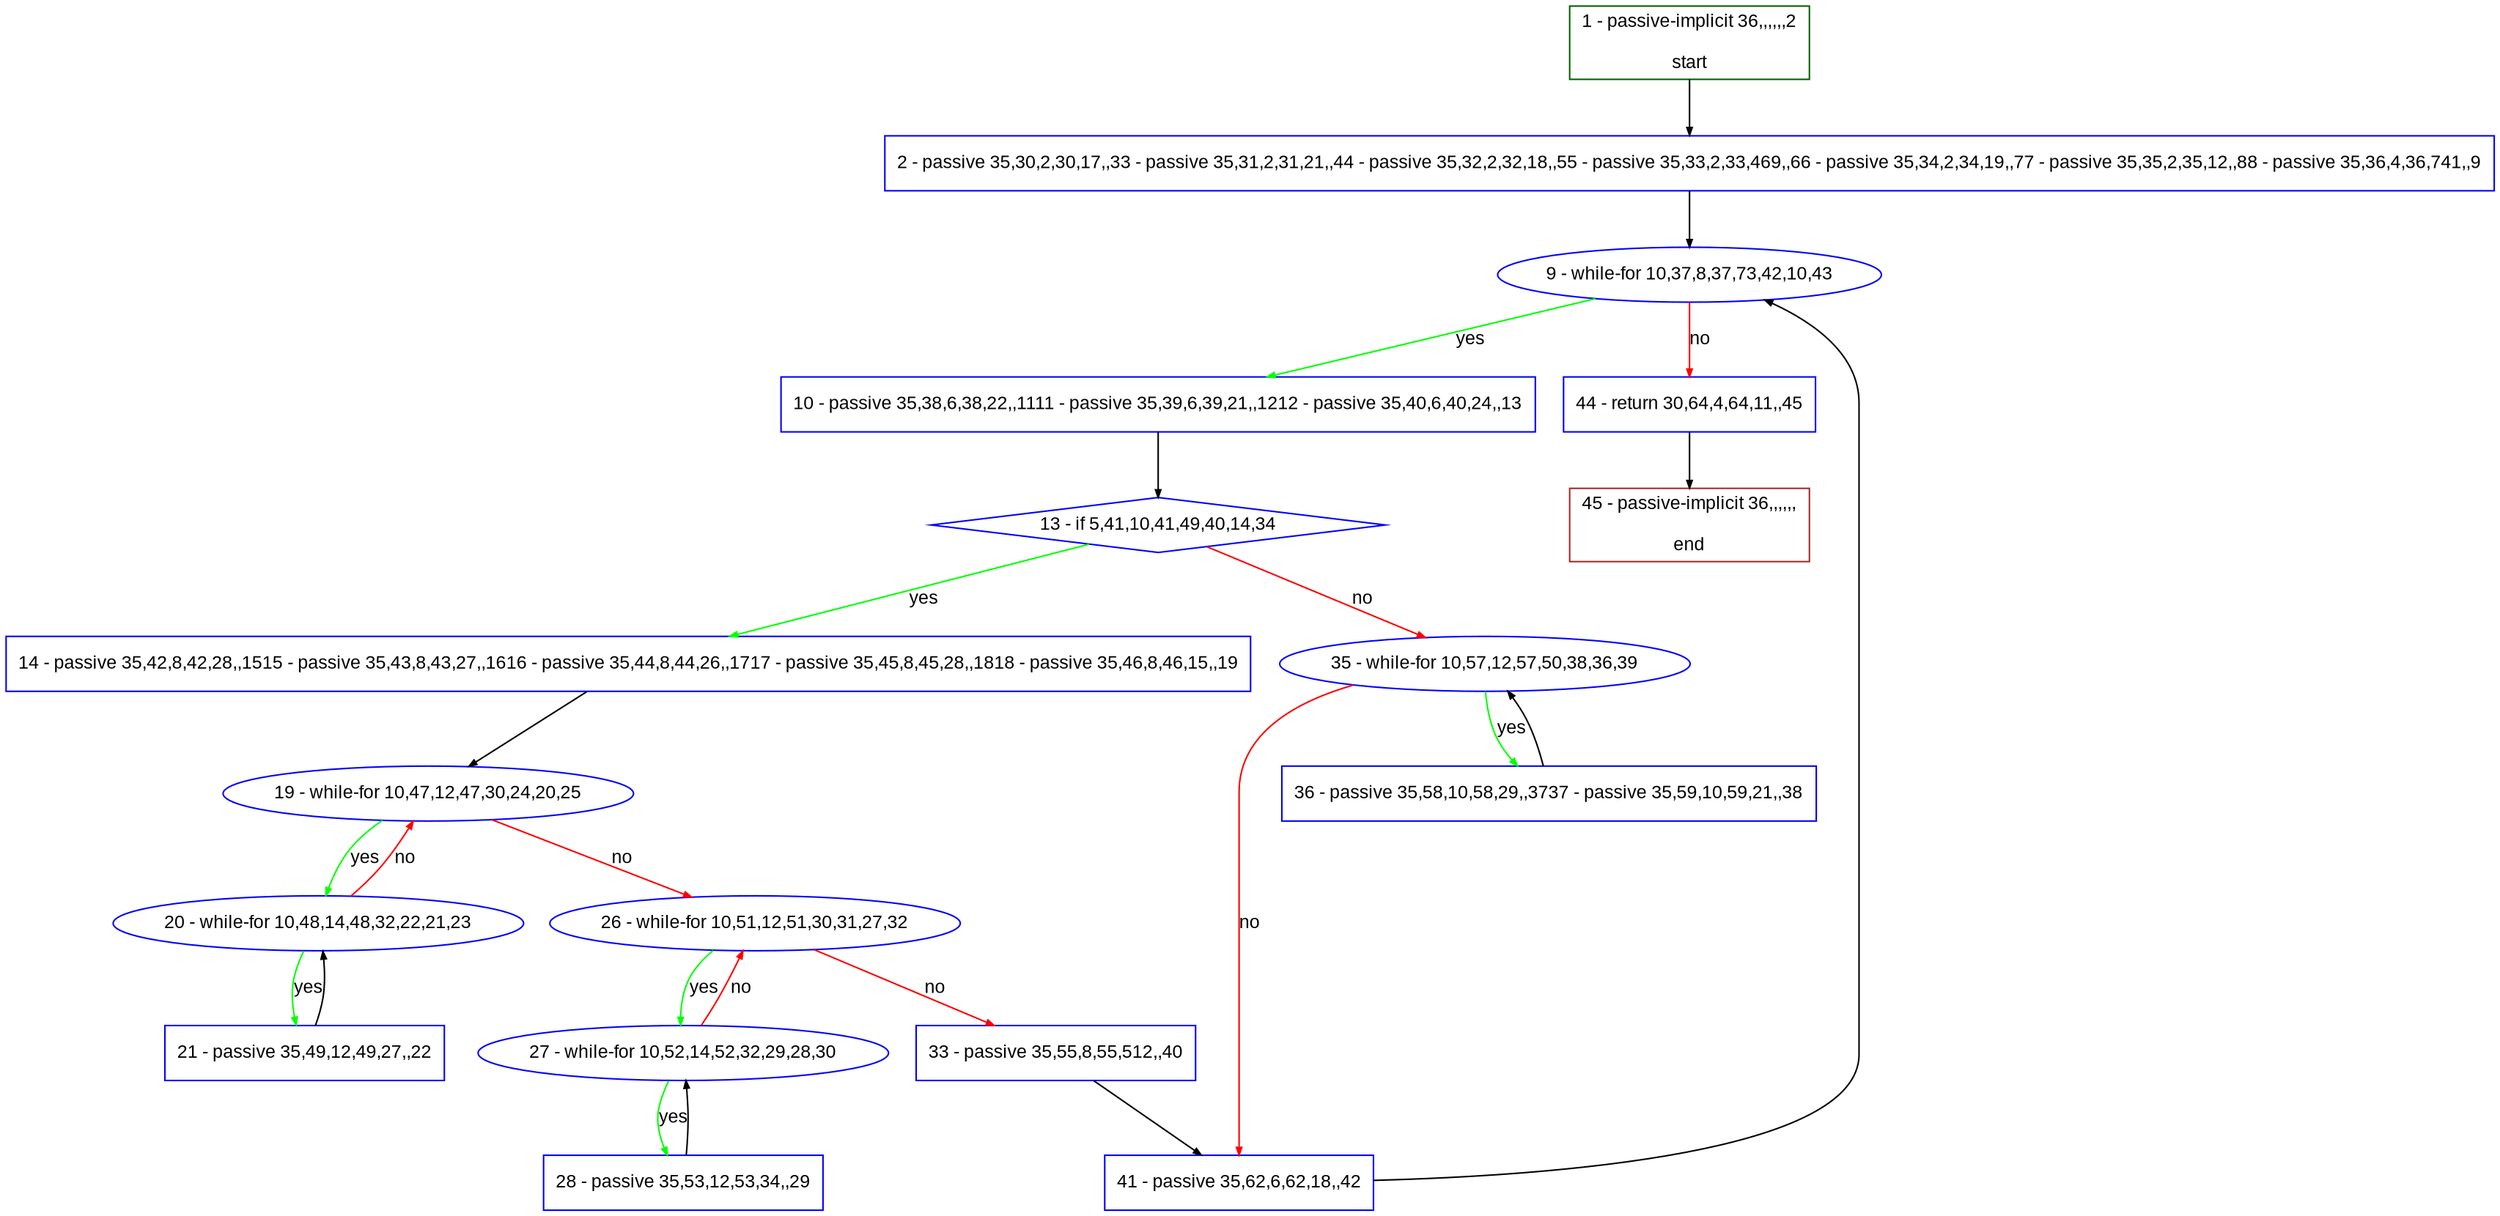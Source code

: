 digraph "" {
  graph [pack="true", label="", fontsize="12", packmode="clust", fontname="Arial", fillcolor="#FFFFCC", bgcolor="white", style="rounded,filled", compound="true"];
  node [node_initialized="no", label="", color="grey", fontsize="12", fillcolor="white", fontname="Arial", style="filled", shape="rectangle", compound="true", fixedsize="false"];
  edge [fontcolor="black", arrowhead="normal", arrowtail="none", arrowsize="0.5", ltail="", label="", color="black", fontsize="12", lhead="", fontname="Arial", dir="forward", compound="true"];
  __N1 [label="2 - passive 35,30,2,30,17,,33 - passive 35,31,2,31,21,,44 - passive 35,32,2,32,18,,55 - passive 35,33,2,33,469,,66 - passive 35,34,2,34,19,,77 - passive 35,35,2,35,12,,88 - passive 35,36,4,36,741,,9", color="#0000ff", fillcolor="#ffffff", style="filled", shape="box"];
  __N2 [label="1 - passive-implicit 36,,,,,,2\n\nstart", color="#006400", fillcolor="#ffffff", style="filled", shape="box"];
  __N3 [label="9 - while-for 10,37,8,37,73,42,10,43", color="#0000ff", fillcolor="#ffffff", style="filled", shape="oval"];
  __N4 [label="10 - passive 35,38,6,38,22,,1111 - passive 35,39,6,39,21,,1212 - passive 35,40,6,40,24,,13", color="#0000ff", fillcolor="#ffffff", style="filled", shape="box"];
  __N5 [label="44 - return 30,64,4,64,11,,45", color="#0000ff", fillcolor="#ffffff", style="filled", shape="box"];
  __N6 [label="13 - if 5,41,10,41,49,40,14,34", color="#0000ff", fillcolor="#ffffff", style="filled", shape="diamond"];
  __N7 [label="14 - passive 35,42,8,42,28,,1515 - passive 35,43,8,43,27,,1616 - passive 35,44,8,44,26,,1717 - passive 35,45,8,45,28,,1818 - passive 35,46,8,46,15,,19", color="#0000ff", fillcolor="#ffffff", style="filled", shape="box"];
  __N8 [label="35 - while-for 10,57,12,57,50,38,36,39", color="#0000ff", fillcolor="#ffffff", style="filled", shape="oval"];
  __N9 [label="19 - while-for 10,47,12,47,30,24,20,25", color="#0000ff", fillcolor="#ffffff", style="filled", shape="oval"];
  __N10 [label="20 - while-for 10,48,14,48,32,22,21,23", color="#0000ff", fillcolor="#ffffff", style="filled", shape="oval"];
  __N11 [label="26 - while-for 10,51,12,51,30,31,27,32", color="#0000ff", fillcolor="#ffffff", style="filled", shape="oval"];
  __N12 [label="21 - passive 35,49,12,49,27,,22", color="#0000ff", fillcolor="#ffffff", style="filled", shape="box"];
  __N13 [label="27 - while-for 10,52,14,52,32,29,28,30", color="#0000ff", fillcolor="#ffffff", style="filled", shape="oval"];
  __N14 [label="33 - passive 35,55,8,55,512,,40", color="#0000ff", fillcolor="#ffffff", style="filled", shape="box"];
  __N15 [label="28 - passive 35,53,12,53,34,,29", color="#0000ff", fillcolor="#ffffff", style="filled", shape="box"];
  __N16 [label="41 - passive 35,62,6,62,18,,42", color="#0000ff", fillcolor="#ffffff", style="filled", shape="box"];
  __N17 [label="36 - passive 35,58,10,58,29,,3737 - passive 35,59,10,59,21,,38", color="#0000ff", fillcolor="#ffffff", style="filled", shape="box"];
  __N18 [label="45 - passive-implicit 36,,,,,,\n\nend", color="#a52a2a", fillcolor="#ffffff", style="filled", shape="box"];
  __N2 -> __N1 [arrowhead="normal", arrowtail="none", color="#000000", label="", dir="forward"];
  __N1 -> __N3 [arrowhead="normal", arrowtail="none", color="#000000", label="", dir="forward"];
  __N3 -> __N4 [arrowhead="normal", arrowtail="none", color="#00ff00", label="yes", dir="forward"];
  __N3 -> __N5 [arrowhead="normal", arrowtail="none", color="#ff0000", label="no", dir="forward"];
  __N4 -> __N6 [arrowhead="normal", arrowtail="none", color="#000000", label="", dir="forward"];
  __N6 -> __N7 [arrowhead="normal", arrowtail="none", color="#00ff00", label="yes", dir="forward"];
  __N6 -> __N8 [arrowhead="normal", arrowtail="none", color="#ff0000", label="no", dir="forward"];
  __N7 -> __N9 [arrowhead="normal", arrowtail="none", color="#000000", label="", dir="forward"];
  __N9 -> __N10 [arrowhead="normal", arrowtail="none", color="#00ff00", label="yes", dir="forward"];
  __N10 -> __N9 [arrowhead="normal", arrowtail="none", color="#ff0000", label="no", dir="forward"];
  __N9 -> __N11 [arrowhead="normal", arrowtail="none", color="#ff0000", label="no", dir="forward"];
  __N10 -> __N12 [arrowhead="normal", arrowtail="none", color="#00ff00", label="yes", dir="forward"];
  __N12 -> __N10 [arrowhead="normal", arrowtail="none", color="#000000", label="", dir="forward"];
  __N11 -> __N13 [arrowhead="normal", arrowtail="none", color="#00ff00", label="yes", dir="forward"];
  __N13 -> __N11 [arrowhead="normal", arrowtail="none", color="#ff0000", label="no", dir="forward"];
  __N11 -> __N14 [arrowhead="normal", arrowtail="none", color="#ff0000", label="no", dir="forward"];
  __N13 -> __N15 [arrowhead="normal", arrowtail="none", color="#00ff00", label="yes", dir="forward"];
  __N15 -> __N13 [arrowhead="normal", arrowtail="none", color="#000000", label="", dir="forward"];
  __N14 -> __N16 [arrowhead="normal", arrowtail="none", color="#000000", label="", dir="forward"];
  __N8 -> __N17 [arrowhead="normal", arrowtail="none", color="#00ff00", label="yes", dir="forward"];
  __N17 -> __N8 [arrowhead="normal", arrowtail="none", color="#000000", label="", dir="forward"];
  __N8 -> __N16 [arrowhead="normal", arrowtail="none", color="#ff0000", label="no", dir="forward"];
  __N16 -> __N3 [arrowhead="normal", arrowtail="none", color="#000000", label="", dir="forward"];
  __N5 -> __N18 [arrowhead="normal", arrowtail="none", color="#000000", label="", dir="forward"];
}
